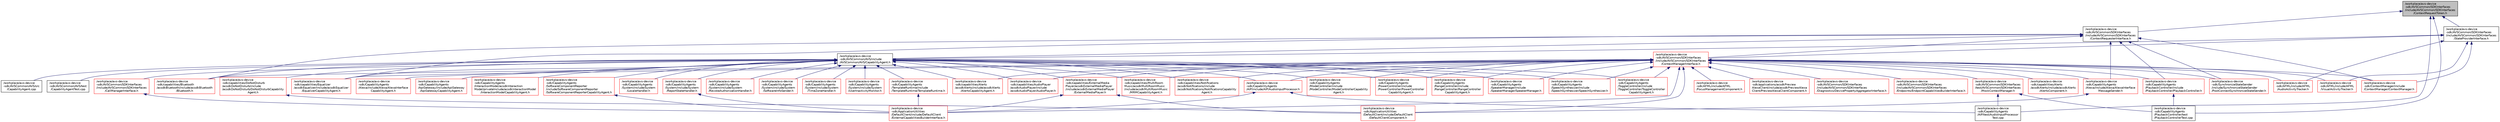 digraph "/workplace/avs-device-sdk/AVSCommon/SDKInterfaces/include/AVSCommon/SDKInterfaces/ContextRequestToken.h"
{
  edge [fontname="Helvetica",fontsize="10",labelfontname="Helvetica",labelfontsize="10"];
  node [fontname="Helvetica",fontsize="10",shape=record];
  Node1 [label="/workplace/avs-device\l-sdk/AVSCommon/SDKInterfaces\l/include/AVSCommon/SDKInterfaces\l/ContextRequestToken.h",height=0.2,width=0.4,color="black", fillcolor="grey75", style="filled", fontcolor="black"];
  Node1 -> Node2 [dir="back",color="midnightblue",fontsize="10",style="solid",fontname="Helvetica"];
  Node2 [label="/workplace/avs-device\l-sdk/AVSCommon/SDKInterfaces\l/include/AVSCommon/SDKInterfaces\l/ContextRequesterInterface.h",height=0.2,width=0.4,color="black", fillcolor="white", style="filled",URL="$_context_requester_interface_8h.html"];
  Node2 -> Node3 [dir="back",color="midnightblue",fontsize="10",style="solid",fontname="Helvetica"];
  Node3 [label="/workplace/avs-device\l-sdk/AVSCommon/AVS/include\l/AVSCommon/AVS/CapabilityAgent.h",height=0.2,width=0.4,color="black", fillcolor="white", style="filled",URL="$_capability_agent_8h.html"];
  Node3 -> Node4 [dir="back",color="midnightblue",fontsize="10",style="solid",fontname="Helvetica"];
  Node4 [label="/workplace/avs-device\l-sdk/AVSCommon/AVS/src\l/CapabilityAgent.cpp",height=0.2,width=0.4,color="black", fillcolor="white", style="filled",URL="$_capability_agent_8cpp.html"];
  Node3 -> Node5 [dir="back",color="midnightblue",fontsize="10",style="solid",fontname="Helvetica"];
  Node5 [label="/workplace/avs-device\l-sdk/AVSCommon/AVS/test\l/CapabilityAgentTest.cpp",height=0.2,width=0.4,color="black", fillcolor="white", style="filled",URL="$_capability_agent_test_8cpp.html"];
  Node3 -> Node6 [dir="back",color="midnightblue",fontsize="10",style="solid",fontname="Helvetica"];
  Node6 [label="/workplace/avs-device\l-sdk/AVSCommon/SDKInterfaces\l/include/AVSCommon/SDKInterfaces\l/CallManagerInterface.h",height=0.2,width=0.4,color="red", fillcolor="white", style="filled",URL="$_call_manager_interface_8h.html"];
  Node6 -> Node22 [dir="back",color="midnightblue",fontsize="10",style="solid",fontname="Helvetica"];
  Node22 [label="/workplace/avs-device\l-sdk/ApplicationUtilities\l/DefaultClient/include/DefaultClient\l/ExternalCapabilitiesBuilderInterface.h",height=0.2,width=0.4,color="red", fillcolor="white", style="filled",URL="$_external_capabilities_builder_interface_8h.html"];
  Node3 -> Node26 [dir="back",color="midnightblue",fontsize="10",style="solid",fontname="Helvetica"];
  Node26 [label="/workplace/avs-device\l-sdk/capabilities/Alerts\l/acsdkAlerts/include/acsdkAlerts\l/AlertsCapabilityAgent.h",height=0.2,width=0.4,color="red", fillcolor="white", style="filled",URL="$_alerts_capability_agent_8h.html"];
  Node3 -> Node32 [dir="back",color="midnightblue",fontsize="10",style="solid",fontname="Helvetica"];
  Node32 [label="/workplace/avs-device\l-sdk/capabilities/AudioPlayer\l/acsdkAudioPlayer/include\l/acsdkAudioPlayer/AudioPlayer.h",height=0.2,width=0.4,color="red", fillcolor="white", style="filled",URL="$_audio_player_8h.html"];
  Node3 -> Node37 [dir="back",color="midnightblue",fontsize="10",style="solid",fontname="Helvetica"];
  Node37 [label="/workplace/avs-device\l-sdk/capabilities/Bluetooth\l/acsdkBluetooth/include/acsdkBluetooth\l/Bluetooth.h",height=0.2,width=0.4,color="red", fillcolor="white", style="filled",URL="$_bluetooth_8h.html"];
  Node3 -> Node41 [dir="back",color="midnightblue",fontsize="10",style="solid",fontname="Helvetica"];
  Node41 [label="/workplace/avs-device\l-sdk/capabilities/DoNotDisturb\l/acsdkDoNotDisturb/include\l/acsdkDoNotDisturb/DoNotDisturbCapability\lAgent.h",height=0.2,width=0.4,color="red", fillcolor="white", style="filled",URL="$_do_not_disturb_capability_agent_8h.html"];
  Node41 -> Node46 [dir="back",color="midnightblue",fontsize="10",style="solid",fontname="Helvetica"];
  Node46 [label="/workplace/avs-device\l-sdk/ApplicationUtilities\l/DefaultClient/include/DefaultClient\l/DefaultClientComponent.h",height=0.2,width=0.4,color="red", fillcolor="white", style="filled",URL="$_default_client_component_8h.html"];
  Node3 -> Node51 [dir="back",color="midnightblue",fontsize="10",style="solid",fontname="Helvetica"];
  Node51 [label="/workplace/avs-device\l-sdk/capabilities/Equalizer\l/acsdkEqualizer/include/acsdkEqualizer\l/EqualizerCapabilityAgent.h",height=0.2,width=0.4,color="red", fillcolor="white", style="filled",URL="$_equalizer_capability_agent_8h.html"];
  Node3 -> Node53 [dir="back",color="midnightblue",fontsize="10",style="solid",fontname="Helvetica"];
  Node53 [label="/workplace/avs-device\l-sdk/capabilities/ExternalMedia\lPlayer/acsdkExternalMediaPlayer\l/include/acsdkExternalMediaPlayer\l/ExternalMediaPlayer.h",height=0.2,width=0.4,color="red", fillcolor="white", style="filled",URL="$_external_media_player_8h.html"];
  Node53 -> Node46 [dir="back",color="midnightblue",fontsize="10",style="solid",fontname="Helvetica"];
  Node53 -> Node22 [dir="back",color="midnightblue",fontsize="10",style="solid",fontname="Helvetica"];
  Node3 -> Node59 [dir="back",color="midnightblue",fontsize="10",style="solid",fontname="Helvetica"];
  Node59 [label="/workplace/avs-device\l-sdk/capabilities/MultiRoom\lMusic/acsdkMultiRoomMusic\l/include/acsdkMultiRoomMusic\l/MRMCapabilityAgent.h",height=0.2,width=0.4,color="red", fillcolor="white", style="filled",URL="$_m_r_m_capability_agent_8h.html"];
  Node3 -> Node62 [dir="back",color="midnightblue",fontsize="10",style="solid",fontname="Helvetica"];
  Node62 [label="/workplace/avs-device\l-sdk/capabilities/Notifications\l/acsdkNotifications/include\l/acsdkNotifications/NotificationsCapability\lAgent.h",height=0.2,width=0.4,color="red", fillcolor="white", style="filled",URL="$_notifications_capability_agent_8h.html"];
  Node3 -> Node67 [dir="back",color="midnightblue",fontsize="10",style="solid",fontname="Helvetica"];
  Node67 [label="/workplace/avs-device\l-sdk/CapabilityAgents\l/AIP/include/AIP/AudioInputProcessor.h",height=0.2,width=0.4,color="red", fillcolor="white", style="filled",URL="$_audio_input_processor_8h.html"];
  Node67 -> Node22 [dir="back",color="midnightblue",fontsize="10",style="solid",fontname="Helvetica"];
  Node67 -> Node71 [dir="back",color="midnightblue",fontsize="10",style="solid",fontname="Helvetica"];
  Node71 [label="/workplace/avs-device\l-sdk/CapabilityAgents\l/AIP/test/AudioInputProcessor\lTest.cpp",height=0.2,width=0.4,color="black", fillcolor="white", style="filled",URL="$_audio_input_processor_test_8cpp.html"];
  Node3 -> Node73 [dir="back",color="midnightblue",fontsize="10",style="solid",fontname="Helvetica"];
  Node73 [label="/workplace/avs-device\l-sdk/CapabilityAgents\l/Alexa/include/Alexa/AlexaInterface\lCapabilityAgent.h",height=0.2,width=0.4,color="red", fillcolor="white", style="filled",URL="$_alexa_interface_capability_agent_8h.html"];
  Node3 -> Node79 [dir="back",color="midnightblue",fontsize="10",style="solid",fontname="Helvetica"];
  Node79 [label="/workplace/avs-device\l-sdk/CapabilityAgents\l/ApiGateway/include/ApiGateway\l/ApiGatewayCapabilityAgent.h",height=0.2,width=0.4,color="red", fillcolor="white", style="filled",URL="$_api_gateway_capability_agent_8h.html"];
  Node3 -> Node82 [dir="back",color="midnightblue",fontsize="10",style="solid",fontname="Helvetica"];
  Node82 [label="/workplace/avs-device\l-sdk/CapabilityAgents\l/InteractionModel/acsdkInteraction\lModel/privateInclude/acsdkInteractionModel\l/InteractionModelCapabilityAgent.h",height=0.2,width=0.4,color="red", fillcolor="white", style="filled",URL="$_interaction_model_capability_agent_8h.html"];
  Node3 -> Node87 [dir="back",color="midnightblue",fontsize="10",style="solid",fontname="Helvetica"];
  Node87 [label="/workplace/avs-device\l-sdk/CapabilityAgents\l/ModeController/include\l/ModeController/ModeControllerCapability\lAgent.h",height=0.2,width=0.4,color="red", fillcolor="white", style="filled",URL="$_mode_controller_capability_agent_8h.html"];
  Node3 -> Node90 [dir="back",color="midnightblue",fontsize="10",style="solid",fontname="Helvetica"];
  Node90 [label="/workplace/avs-device\l-sdk/CapabilityAgents\l/PowerController/include\l/PowerController/PowerController\lCapabilityAgent.h",height=0.2,width=0.4,color="red", fillcolor="white", style="filled",URL="$_power_controller_capability_agent_8h.html"];
  Node3 -> Node93 [dir="back",color="midnightblue",fontsize="10",style="solid",fontname="Helvetica"];
  Node93 [label="/workplace/avs-device\l-sdk/CapabilityAgents\l/RangeController/include\l/RangeController/RangeController\lCapabilityAgent.h",height=0.2,width=0.4,color="red", fillcolor="white", style="filled",URL="$_range_controller_capability_agent_8h.html"];
  Node3 -> Node96 [dir="back",color="midnightblue",fontsize="10",style="solid",fontname="Helvetica"];
  Node96 [label="/workplace/avs-device\l-sdk/CapabilityAgents\l/SoftwareComponentReporter\l/include/SoftwareComponentReporter\l/SoftwareComponentReporterCapabilityAgent.h",height=0.2,width=0.4,color="red", fillcolor="white", style="filled",URL="$_software_component_reporter_capability_agent_8h.html"];
  Node96 -> Node22 [dir="back",color="midnightblue",fontsize="10",style="solid",fontname="Helvetica"];
  Node3 -> Node99 [dir="back",color="midnightblue",fontsize="10",style="solid",fontname="Helvetica"];
  Node99 [label="/workplace/avs-device\l-sdk/CapabilityAgents\l/SpeakerManager/include\l/SpeakerManager/SpeakerManager.h",height=0.2,width=0.4,color="red", fillcolor="white", style="filled",URL="$_speaker_manager_8h.html"];
  Node3 -> Node103 [dir="back",color="midnightblue",fontsize="10",style="solid",fontname="Helvetica"];
  Node103 [label="/workplace/avs-device\l-sdk/CapabilityAgents\l/SpeechSynthesizer/include\l/SpeechSynthesizer/SpeechSynthesizer.h",height=0.2,width=0.4,color="red", fillcolor="white", style="filled",URL="$_speech_synthesizer_8h.html"];
  Node3 -> Node106 [dir="back",color="midnightblue",fontsize="10",style="solid",fontname="Helvetica"];
  Node106 [label="/workplace/avs-device\l-sdk/CapabilityAgents\l/System/include/System\l/LocaleHandler.h",height=0.2,width=0.4,color="red", fillcolor="white", style="filled",URL="$_locale_handler_8h.html"];
  Node3 -> Node109 [dir="back",color="midnightblue",fontsize="10",style="solid",fontname="Helvetica"];
  Node109 [label="/workplace/avs-device\l-sdk/CapabilityAgents\l/System/include/System\l/ReportStateHandler.h",height=0.2,width=0.4,color="red", fillcolor="white", style="filled",URL="$_report_state_handler_8h.html"];
  Node109 -> Node22 [dir="back",color="midnightblue",fontsize="10",style="solid",fontname="Helvetica"];
  Node3 -> Node112 [dir="back",color="midnightblue",fontsize="10",style="solid",fontname="Helvetica"];
  Node112 [label="/workplace/avs-device\l-sdk/CapabilityAgents\l/System/include/System\l/RevokeAuthorizationHandler.h",height=0.2,width=0.4,color="red", fillcolor="white", style="filled",URL="$_revoke_authorization_handler_8h.html"];
  Node3 -> Node115 [dir="back",color="midnightblue",fontsize="10",style="solid",fontname="Helvetica"];
  Node115 [label="/workplace/avs-device\l-sdk/CapabilityAgents\l/System/include/System\l/SoftwareInfoSender.h",height=0.2,width=0.4,color="red", fillcolor="white", style="filled",URL="$_software_info_sender_8h.html"];
  Node3 -> Node120 [dir="back",color="midnightblue",fontsize="10",style="solid",fontname="Helvetica"];
  Node120 [label="/workplace/avs-device\l-sdk/CapabilityAgents\l/System/include/System\l/TimeZoneHandler.h",height=0.2,width=0.4,color="red", fillcolor="white", style="filled",URL="$_time_zone_handler_8h.html"];
  Node3 -> Node123 [dir="back",color="midnightblue",fontsize="10",style="solid",fontname="Helvetica"];
  Node123 [label="/workplace/avs-device\l-sdk/CapabilityAgents\l/System/include/System\l/UserInactivityMonitor.h",height=0.2,width=0.4,color="red", fillcolor="white", style="filled",URL="$_user_inactivity_monitor_8h.html"];
  Node3 -> Node127 [dir="back",color="midnightblue",fontsize="10",style="solid",fontname="Helvetica"];
  Node127 [label="/workplace/avs-device\l-sdk/CapabilityAgents\l/TemplateRuntime/include\l/TemplateRuntime/TemplateRuntime.h",height=0.2,width=0.4,color="red", fillcolor="white", style="filled",URL="$_template_runtime_8h.html"];
  Node127 -> Node22 [dir="back",color="midnightblue",fontsize="10",style="solid",fontname="Helvetica"];
  Node3 -> Node130 [dir="back",color="midnightblue",fontsize="10",style="solid",fontname="Helvetica"];
  Node130 [label="/workplace/avs-device\l-sdk/CapabilityAgents\l/ToggleController/include\l/ToggleController/ToggleController\lCapabilityAgent.h",height=0.2,width=0.4,color="red", fillcolor="white", style="filled",URL="$_toggle_controller_capability_agent_8h.html"];
  Node2 -> Node133 [dir="back",color="midnightblue",fontsize="10",style="solid",fontname="Helvetica"];
  Node133 [label="/workplace/avs-device\l-sdk/AVSCommon/SDKInterfaces\l/include/AVSCommon/SDKInterfaces\l/ContextManagerInterface.h",height=0.2,width=0.4,color="red", fillcolor="white", style="filled",URL="$_context_manager_interface_8h.html"];
  Node133 -> Node134 [dir="back",color="midnightblue",fontsize="10",style="solid",fontname="Helvetica"];
  Node134 [label="/workplace/avs-device\l-sdk/AFML/include/AFML\l/AudioActivityTracker.h",height=0.2,width=0.4,color="red", fillcolor="white", style="filled",URL="$_audio_activity_tracker_8h.html"];
  Node133 -> Node138 [dir="back",color="midnightblue",fontsize="10",style="solid",fontname="Helvetica"];
  Node138 [label="/workplace/avs-device\l-sdk/AFML/include/AFML\l/FocusManagementComponent.h",height=0.2,width=0.4,color="red", fillcolor="white", style="filled",URL="$_focus_management_component_8h.html"];
  Node133 -> Node139 [dir="back",color="midnightblue",fontsize="10",style="solid",fontname="Helvetica"];
  Node139 [label="/workplace/avs-device\l-sdk/AFML/include/AFML\l/VisualActivityTracker.h",height=0.2,width=0.4,color="red", fillcolor="white", style="filled",URL="$_visual_activity_tracker_8h.html"];
  Node133 -> Node142 [dir="back",color="midnightblue",fontsize="10",style="solid",fontname="Helvetica"];
  Node142 [label="/workplace/avs-device\l-sdk/applications/acsdkPreview\lAlexaClient/include/acsdkPreviewAlexa\lClient/PreviewAlexaClientComponent.h",height=0.2,width=0.4,color="red", fillcolor="white", style="filled",URL="$_preview_alexa_client_component_8h.html"];
  Node133 -> Node46 [dir="back",color="midnightblue",fontsize="10",style="solid",fontname="Helvetica"];
  Node133 -> Node22 [dir="back",color="midnightblue",fontsize="10",style="solid",fontname="Helvetica"];
  Node133 -> Node143 [dir="back",color="midnightblue",fontsize="10",style="solid",fontname="Helvetica"];
  Node143 [label="/workplace/avs-device\l-sdk/AVSCommon/SDKInterfaces\l/include/AVSCommon/SDKInterfaces\l/Diagnostics/DevicePropertyAggregatorInterface.h",height=0.2,width=0.4,color="red", fillcolor="white", style="filled",URL="$_device_property_aggregator_interface_8h.html"];
  Node133 -> Node150 [dir="back",color="midnightblue",fontsize="10",style="solid",fontname="Helvetica"];
  Node150 [label="/workplace/avs-device\l-sdk/AVSCommon/SDKInterfaces\l/include/AVSCommon/SDKInterfaces\l/Endpoints/EndpointCapabilitiesBuilderInterface.h",height=0.2,width=0.4,color="red", fillcolor="white", style="filled",URL="$_endpoint_capabilities_builder_interface_8h.html"];
  Node133 -> Node157 [dir="back",color="midnightblue",fontsize="10",style="solid",fontname="Helvetica"];
  Node157 [label="/workplace/avs-device\l-sdk/AVSCommon/SDKInterfaces\l/test/AVSCommon/SDKInterfaces\l/MockContextManager.h",height=0.2,width=0.4,color="red", fillcolor="white", style="filled",URL="$_mock_context_manager_8h.html"];
  Node157 -> Node71 [dir="back",color="midnightblue",fontsize="10",style="solid",fontname="Helvetica"];
  Node157 -> Node159 [dir="back",color="midnightblue",fontsize="10",style="solid",fontname="Helvetica"];
  Node159 [label="/workplace/avs-device\l-sdk/CapabilityAgents\l/PlaybackController/test\l/PlaybackControllerTest.cpp",height=0.2,width=0.4,color="black", fillcolor="white", style="filled",URL="$_playback_controller_test_8cpp.html"];
  Node133 -> Node26 [dir="back",color="midnightblue",fontsize="10",style="solid",fontname="Helvetica"];
  Node133 -> Node161 [dir="back",color="midnightblue",fontsize="10",style="solid",fontname="Helvetica"];
  Node161 [label="/workplace/avs-device\l-sdk/capabilities/Alerts\l/acsdkAlerts/include/acsdkAlerts\l/AlertsComponent.h",height=0.2,width=0.4,color="red", fillcolor="white", style="filled",URL="$_alerts_component_8h.html"];
  Node133 -> Node32 [dir="back",color="midnightblue",fontsize="10",style="solid",fontname="Helvetica"];
  Node133 -> Node37 [dir="back",color="midnightblue",fontsize="10",style="solid",fontname="Helvetica"];
  Node133 -> Node51 [dir="back",color="midnightblue",fontsize="10",style="solid",fontname="Helvetica"];
  Node133 -> Node53 [dir="back",color="midnightblue",fontsize="10",style="solid",fontname="Helvetica"];
  Node133 -> Node59 [dir="back",color="midnightblue",fontsize="10",style="solid",fontname="Helvetica"];
  Node133 -> Node62 [dir="back",color="midnightblue",fontsize="10",style="solid",fontname="Helvetica"];
  Node133 -> Node67 [dir="back",color="midnightblue",fontsize="10",style="solid",fontname="Helvetica"];
  Node133 -> Node169 [dir="back",color="midnightblue",fontsize="10",style="solid",fontname="Helvetica"];
  Node169 [label="/workplace/avs-device\l-sdk/CapabilityAgents\l/Alexa/include/Alexa/AlexaInterface\lMessageSender.h",height=0.2,width=0.4,color="red", fillcolor="white", style="filled",URL="$_alexa_interface_message_sender_8h.html"];
  Node169 -> Node46 [dir="back",color="midnightblue",fontsize="10",style="solid",fontname="Helvetica"];
  Node133 -> Node87 [dir="back",color="midnightblue",fontsize="10",style="solid",fontname="Helvetica"];
  Node133 -> Node171 [dir="back",color="midnightblue",fontsize="10",style="solid",fontname="Helvetica"];
  Node171 [label="/workplace/avs-device\l-sdk/CapabilityAgents\l/PlaybackController/include\l/PlaybackController/PlaybackController.h",height=0.2,width=0.4,color="red", fillcolor="white", style="filled",URL="$_playback_controller_8h.html"];
  Node171 -> Node159 [dir="back",color="midnightblue",fontsize="10",style="solid",fontname="Helvetica"];
  Node133 -> Node90 [dir="back",color="midnightblue",fontsize="10",style="solid",fontname="Helvetica"];
  Node133 -> Node93 [dir="back",color="midnightblue",fontsize="10",style="solid",fontname="Helvetica"];
  Node133 -> Node99 [dir="back",color="midnightblue",fontsize="10",style="solid",fontname="Helvetica"];
  Node133 -> Node103 [dir="back",color="midnightblue",fontsize="10",style="solid",fontname="Helvetica"];
  Node133 -> Node130 [dir="back",color="midnightblue",fontsize="10",style="solid",fontname="Helvetica"];
  Node133 -> Node178 [dir="back",color="midnightblue",fontsize="10",style="solid",fontname="Helvetica"];
  Node178 [label="/workplace/avs-device\l-sdk/ContextManager/include\l/ContextManager/ContextManager.h",height=0.2,width=0.4,color="red", fillcolor="white", style="filled",URL="$_context_manager_8h.html"];
  Node133 -> Node192 [dir="back",color="midnightblue",fontsize="10",style="solid",fontname="Helvetica"];
  Node192 [label="/workplace/avs-device\l-sdk/SynchronizeStateSender\l/include/SynchronizeStateSender\l/PostConnectSynchronizeStateSender.h",height=0.2,width=0.4,color="red", fillcolor="white", style="filled",URL="$_post_connect_synchronize_state_sender_8h.html"];
  Node2 -> Node37 [dir="back",color="midnightblue",fontsize="10",style="solid",fontname="Helvetica"];
  Node2 -> Node51 [dir="back",color="midnightblue",fontsize="10",style="solid",fontname="Helvetica"];
  Node2 -> Node169 [dir="back",color="midnightblue",fontsize="10",style="solid",fontname="Helvetica"];
  Node2 -> Node171 [dir="back",color="midnightblue",fontsize="10",style="solid",fontname="Helvetica"];
  Node2 -> Node178 [dir="back",color="midnightblue",fontsize="10",style="solid",fontname="Helvetica"];
  Node2 -> Node192 [dir="back",color="midnightblue",fontsize="10",style="solid",fontname="Helvetica"];
  Node1 -> Node196 [dir="back",color="midnightblue",fontsize="10",style="solid",fontname="Helvetica"];
  Node196 [label="/workplace/avs-device\l-sdk/AVSCommon/SDKInterfaces\l/include/AVSCommon/SDKInterfaces\l/StateProviderInterface.h",height=0.2,width=0.4,color="black", fillcolor="white", style="filled",URL="$_state_provider_interface_8h.html"];
  Node196 -> Node134 [dir="back",color="midnightblue",fontsize="10",style="solid",fontname="Helvetica"];
  Node196 -> Node139 [dir="back",color="midnightblue",fontsize="10",style="solid",fontname="Helvetica"];
  Node196 -> Node3 [dir="back",color="midnightblue",fontsize="10",style="solid",fontname="Helvetica"];
  Node196 -> Node133 [dir="back",color="midnightblue",fontsize="10",style="solid",fontname="Helvetica"];
  Node196 -> Node178 [dir="back",color="midnightblue",fontsize="10",style="solid",fontname="Helvetica"];
  Node1 -> Node71 [dir="back",color="midnightblue",fontsize="10",style="solid",fontname="Helvetica"];
  Node1 -> Node159 [dir="back",color="midnightblue",fontsize="10",style="solid",fontname="Helvetica"];
}
